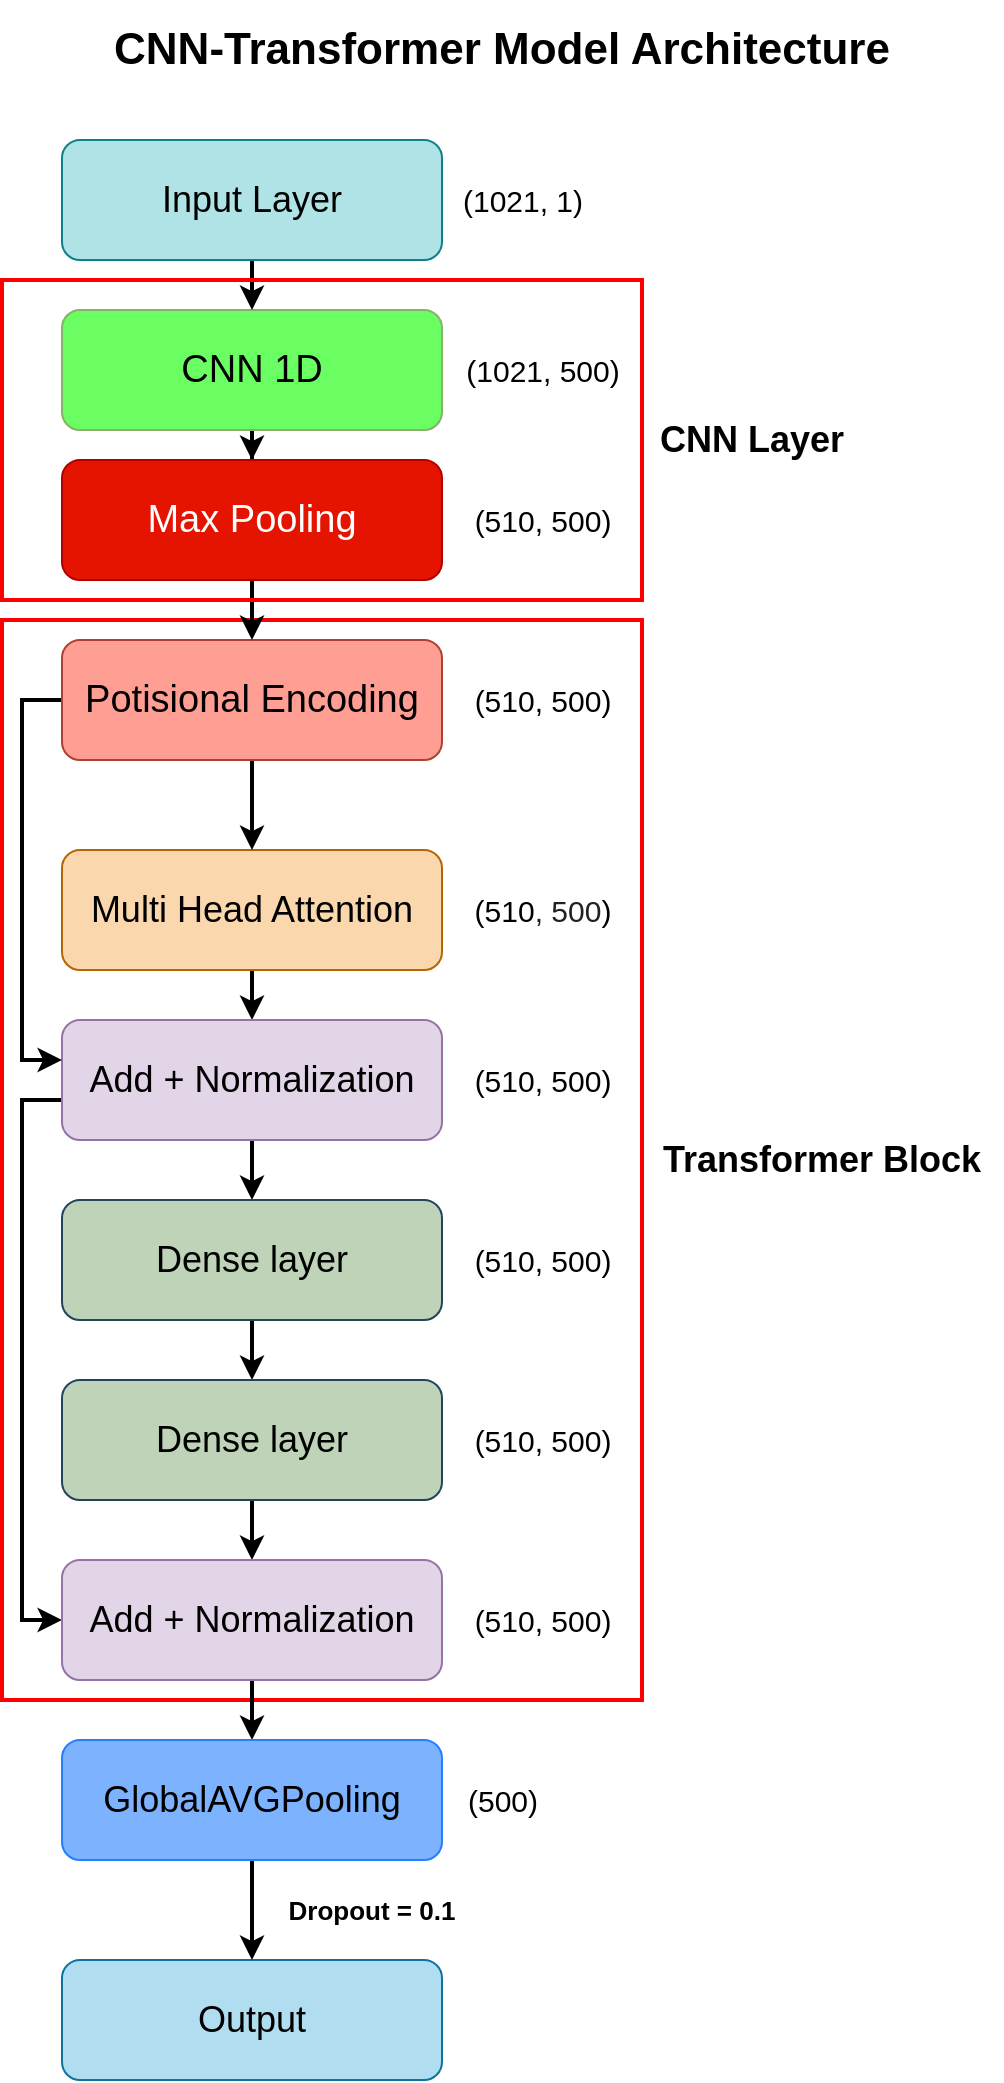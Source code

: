 <mxfile version="24.6.4" type="device">
  <diagram id="4WmufLzKiaE4o4lQjcCc" name="Σελίδα-1">
    <mxGraphModel dx="1147" dy="1131" grid="1" gridSize="10" guides="1" tooltips="1" connect="1" arrows="1" fold="1" page="1" pageScale="1" pageWidth="827" pageHeight="1169" math="0" shadow="0">
      <root>
        <mxCell id="0" />
        <mxCell id="1" parent="0" />
        <mxCell id="-jmbjGPi3-XhKLmTw2bE-2" value="&lt;b&gt;&lt;font style=&quot;font-size: 22px;&quot;&gt;CNN-Transformer Model Architecture&lt;/font&gt;&lt;/b&gt;" style="text;html=1;align=center;verticalAlign=middle;whiteSpace=wrap;rounded=0;" vertex="1" parent="1">
          <mxGeometry x="200" y="90" width="400" height="50" as="geometry" />
        </mxCell>
        <mxCell id="-jmbjGPi3-XhKLmTw2bE-44" value="" style="group" vertex="1" connectable="0" parent="1">
          <mxGeometry x="150" y="160" width="500" height="970" as="geometry" />
        </mxCell>
        <mxCell id="-jmbjGPi3-XhKLmTw2bE-1" value="&lt;font style=&quot;font-size: 13px;&quot;&gt;Dropout = 0.1&lt;/font&gt;" style="text;html=1;align=center;verticalAlign=middle;whiteSpace=wrap;rounded=0;fontStyle=1" vertex="1" parent="-jmbjGPi3-XhKLmTw2bE-44">
          <mxGeometry x="140" y="870" width="90" height="30" as="geometry" />
        </mxCell>
        <mxCell id="-jmbjGPi3-XhKLmTw2bE-3" value="" style="rounded=0;whiteSpace=wrap;html=1;fillColor=none;strokeColor=#ff0000;strokeWidth=2;" vertex="1" parent="-jmbjGPi3-XhKLmTw2bE-44">
          <mxGeometry y="240" width="320" height="540" as="geometry" />
        </mxCell>
        <mxCell id="-jmbjGPi3-XhKLmTw2bE-41" style="edgeStyle=orthogonalEdgeStyle;rounded=0;orthogonalLoop=1;jettySize=auto;html=1;strokeWidth=2;" edge="1" parent="-jmbjGPi3-XhKLmTw2bE-44" source="-jmbjGPi3-XhKLmTw2bE-6" target="-jmbjGPi3-XhKLmTw2bE-37">
          <mxGeometry relative="1" as="geometry" />
        </mxCell>
        <mxCell id="-jmbjGPi3-XhKLmTw2bE-6" value="&lt;font style=&quot;font-size: 19px;&quot;&gt;CNN 1D&lt;/font&gt;" style="rounded=1;whiteSpace=wrap;html=1;fillColor=#6afe62;strokeColor=#82b366;" vertex="1" parent="-jmbjGPi3-XhKLmTw2bE-44">
          <mxGeometry x="30" y="85" width="190" height="60" as="geometry" />
        </mxCell>
        <mxCell id="-jmbjGPi3-XhKLmTw2bE-7" style="edgeStyle=orthogonalEdgeStyle;rounded=0;orthogonalLoop=1;jettySize=auto;html=1;exitX=0.5;exitY=1;exitDx=0;exitDy=0;entryX=0.5;entryY=0;entryDx=0;entryDy=0;strokeWidth=2;" edge="1" parent="-jmbjGPi3-XhKLmTw2bE-44" source="-jmbjGPi3-XhKLmTw2bE-8" target="-jmbjGPi3-XhKLmTw2bE-6">
          <mxGeometry relative="1" as="geometry" />
        </mxCell>
        <mxCell id="-jmbjGPi3-XhKLmTw2bE-8" value="&lt;font style=&quot;font-size: 18px;&quot;&gt;Input Layer&lt;/font&gt;" style="rounded=1;whiteSpace=wrap;html=1;fillColor=#b0e3e6;strokeColor=#0e8088;" vertex="1" parent="-jmbjGPi3-XhKLmTw2bE-44">
          <mxGeometry x="30" width="190" height="60" as="geometry" />
        </mxCell>
        <mxCell id="-jmbjGPi3-XhKLmTw2bE-9" value="" style="edgeStyle=orthogonalEdgeStyle;rounded=0;orthogonalLoop=1;jettySize=auto;html=1;strokeWidth=2;" edge="1" parent="-jmbjGPi3-XhKLmTw2bE-44" source="-jmbjGPi3-XhKLmTw2bE-10" target="-jmbjGPi3-XhKLmTw2bE-13">
          <mxGeometry relative="1" as="geometry" />
        </mxCell>
        <mxCell id="-jmbjGPi3-XhKLmTw2bE-10" value="&lt;font style=&quot;font-size: 18px;&quot;&gt;Multi Head Attention&lt;/font&gt;" style="rounded=1;whiteSpace=wrap;html=1;fillColor=#fad7ac;strokeColor=#b46504;" vertex="1" parent="-jmbjGPi3-XhKLmTw2bE-44">
          <mxGeometry x="30" y="355" width="190" height="60" as="geometry" />
        </mxCell>
        <mxCell id="-jmbjGPi3-XhKLmTw2bE-11" style="edgeStyle=orthogonalEdgeStyle;rounded=0;orthogonalLoop=1;jettySize=auto;html=1;entryX=0.5;entryY=0;entryDx=0;entryDy=0;strokeWidth=2;" edge="1" parent="-jmbjGPi3-XhKLmTw2bE-44" source="-jmbjGPi3-XhKLmTw2bE-13" target="-jmbjGPi3-XhKLmTw2bE-19">
          <mxGeometry relative="1" as="geometry" />
        </mxCell>
        <mxCell id="-jmbjGPi3-XhKLmTw2bE-12" style="edgeStyle=orthogonalEdgeStyle;rounded=0;orthogonalLoop=1;jettySize=auto;html=1;entryX=0;entryY=0.5;entryDx=0;entryDy=0;strokeWidth=2;" edge="1" parent="-jmbjGPi3-XhKLmTw2bE-44" source="-jmbjGPi3-XhKLmTw2bE-13" target="-jmbjGPi3-XhKLmTw2bE-32">
          <mxGeometry relative="1" as="geometry">
            <Array as="points">
              <mxPoint x="10" y="480" />
              <mxPoint x="10" y="740" />
            </Array>
          </mxGeometry>
        </mxCell>
        <mxCell id="-jmbjGPi3-XhKLmTw2bE-13" value="&lt;span style=&quot;font-size: 18px;&quot;&gt;Add + Normalization&lt;/span&gt;" style="rounded=1;whiteSpace=wrap;html=1;fillColor=#e1d5e7;strokeColor=#9673a6;" vertex="1" parent="-jmbjGPi3-XhKLmTw2bE-44">
          <mxGeometry x="30" y="440" width="190" height="60" as="geometry" />
        </mxCell>
        <mxCell id="-jmbjGPi3-XhKLmTw2bE-14" value="&lt;font style=&quot;font-size: 15px;&quot;&gt;(1021, 1)&lt;/font&gt;" style="text;html=1;align=center;verticalAlign=middle;resizable=0;points=[];autosize=1;strokeColor=none;fillColor=none;strokeWidth=4;" vertex="1" parent="-jmbjGPi3-XhKLmTw2bE-44">
          <mxGeometry x="220" y="15" width="80" height="30" as="geometry" />
        </mxCell>
        <mxCell id="-jmbjGPi3-XhKLmTw2bE-15" value="&lt;font style=&quot;font-size: 15px;&quot;&gt;(1021, 500)&lt;/font&gt;" style="text;html=1;align=center;verticalAlign=middle;resizable=0;points=[];autosize=1;strokeColor=none;fillColor=none;strokeWidth=4;" vertex="1" parent="-jmbjGPi3-XhKLmTw2bE-44">
          <mxGeometry x="220" y="100" width="100" height="30" as="geometry" />
        </mxCell>
        <mxCell id="-jmbjGPi3-XhKLmTw2bE-16" value="&lt;font style=&quot;font-size: 15px;&quot;&gt;&lt;font style=&quot;font-size: 15px;&quot;&gt;(510&lt;span style=&quot;background-color: rgb(255, 255, 255); color: rgba(0, 0, 0, 0.87); font-family: var(--jp-code-font-family); text-align: left; text-wrap: wrap;&quot;&gt;,&amp;nbsp;&lt;/span&gt;&lt;/font&gt;&lt;span style=&quot;font-family: var(--jp-code-font-family); text-wrap: wrap; background-color: rgb(255, 255, 255); color: rgba(0, 0, 0, 0.87); text-align: left;&quot;&gt;500&lt;/span&gt;&lt;span style=&quot;background-color: initial;&quot;&gt;)&lt;/span&gt;&lt;/font&gt;" style="text;html=1;align=center;verticalAlign=middle;resizable=0;points=[];autosize=1;strokeColor=none;fillColor=none;strokeWidth=4;" vertex="1" parent="-jmbjGPi3-XhKLmTw2bE-44">
          <mxGeometry x="225" y="370" width="90" height="30" as="geometry" />
        </mxCell>
        <mxCell id="-jmbjGPi3-XhKLmTw2bE-17" value="&lt;font style=&quot;font-size: 15px;&quot;&gt;(510, 500)&lt;/font&gt;" style="text;html=1;align=center;verticalAlign=middle;resizable=0;points=[];autosize=1;strokeColor=none;fillColor=none;strokeWidth=4;" vertex="1" parent="-jmbjGPi3-XhKLmTw2bE-44">
          <mxGeometry x="225" y="455" width="90" height="30" as="geometry" />
        </mxCell>
        <mxCell id="-jmbjGPi3-XhKLmTw2bE-18" value="" style="edgeStyle=orthogonalEdgeStyle;rounded=0;orthogonalLoop=1;jettySize=auto;html=1;strokeWidth=2;" edge="1" parent="-jmbjGPi3-XhKLmTw2bE-44" source="-jmbjGPi3-XhKLmTw2bE-19" target="-jmbjGPi3-XhKLmTw2bE-21">
          <mxGeometry relative="1" as="geometry" />
        </mxCell>
        <mxCell id="-jmbjGPi3-XhKLmTw2bE-19" value="&lt;span style=&quot;font-size: 18px;&quot;&gt;Dense layer&lt;/span&gt;" style="rounded=1;whiteSpace=wrap;html=1;fillColor=#bed3b8;strokeColor=#23445d;" vertex="1" parent="-jmbjGPi3-XhKLmTw2bE-44">
          <mxGeometry x="30" y="530" width="190" height="60" as="geometry" />
        </mxCell>
        <mxCell id="-jmbjGPi3-XhKLmTw2bE-20" value="" style="edgeStyle=orthogonalEdgeStyle;rounded=0;orthogonalLoop=1;jettySize=auto;html=1;strokeWidth=2;" edge="1" parent="-jmbjGPi3-XhKLmTw2bE-44" source="-jmbjGPi3-XhKLmTw2bE-21" target="-jmbjGPi3-XhKLmTw2bE-32">
          <mxGeometry relative="1" as="geometry" />
        </mxCell>
        <mxCell id="-jmbjGPi3-XhKLmTw2bE-21" value="&lt;span style=&quot;font-size: 18px;&quot;&gt;Dense layer&lt;/span&gt;" style="rounded=1;whiteSpace=wrap;html=1;fillColor=#BED3B8;strokeColor=#23445d;" vertex="1" parent="-jmbjGPi3-XhKLmTw2bE-44">
          <mxGeometry x="30" y="620" width="190" height="60" as="geometry" />
        </mxCell>
        <mxCell id="-jmbjGPi3-XhKLmTw2bE-22" value="&lt;font style=&quot;font-size: 15px;&quot;&gt;(510, 500)&lt;/font&gt;" style="text;html=1;align=center;verticalAlign=middle;resizable=0;points=[];autosize=1;strokeColor=none;fillColor=none;strokeWidth=4;" vertex="1" parent="-jmbjGPi3-XhKLmTw2bE-44">
          <mxGeometry x="225" y="545" width="90" height="30" as="geometry" />
        </mxCell>
        <mxCell id="-jmbjGPi3-XhKLmTw2bE-23" value="&lt;font style=&quot;font-size: 18px;&quot;&gt;&lt;b&gt;Transformer Block&lt;/b&gt;&lt;/font&gt;" style="text;html=1;align=center;verticalAlign=middle;whiteSpace=wrap;rounded=0;" vertex="1" parent="-jmbjGPi3-XhKLmTw2bE-44">
          <mxGeometry x="320" y="495" width="180" height="30" as="geometry" />
        </mxCell>
        <mxCell id="-jmbjGPi3-XhKLmTw2bE-24" value="&lt;font style=&quot;font-size: 18px;&quot;&gt;&lt;b&gt;CNN Layer&lt;/b&gt;&lt;/font&gt;" style="text;html=1;align=center;verticalAlign=middle;whiteSpace=wrap;rounded=0;" vertex="1" parent="-jmbjGPi3-XhKLmTw2bE-44">
          <mxGeometry x="320" y="135" width="110" height="30" as="geometry" />
        </mxCell>
        <mxCell id="-jmbjGPi3-XhKLmTw2bE-25" value="&lt;font style=&quot;font-size: 18px;&quot;&gt;Output&lt;/font&gt;" style="rounded=1;whiteSpace=wrap;html=1;fillColor=#b1ddf0;strokeColor=#10739e;" vertex="1" parent="-jmbjGPi3-XhKLmTw2bE-44">
          <mxGeometry x="30" y="910" width="190" height="60" as="geometry" />
        </mxCell>
        <mxCell id="-jmbjGPi3-XhKLmTw2bE-26" value="&lt;font style=&quot;font-size: 15px;&quot;&gt;(510, 500)&lt;/font&gt;" style="text;html=1;align=center;verticalAlign=middle;resizable=0;points=[];autosize=1;strokeColor=none;fillColor=none;strokeWidth=4;" vertex="1" parent="-jmbjGPi3-XhKLmTw2bE-44">
          <mxGeometry x="225" y="635" width="90" height="30" as="geometry" />
        </mxCell>
        <mxCell id="-jmbjGPi3-XhKLmTw2bE-27" style="edgeStyle=orthogonalEdgeStyle;rounded=0;orthogonalLoop=1;jettySize=auto;html=1;entryX=0.5;entryY=0;entryDx=0;entryDy=0;strokeWidth=2;" edge="1" parent="-jmbjGPi3-XhKLmTw2bE-44" source="-jmbjGPi3-XhKLmTw2bE-29" target="-jmbjGPi3-XhKLmTw2bE-10">
          <mxGeometry relative="1" as="geometry" />
        </mxCell>
        <mxCell id="-jmbjGPi3-XhKLmTw2bE-28" style="edgeStyle=orthogonalEdgeStyle;rounded=0;orthogonalLoop=1;jettySize=auto;html=1;strokeWidth=2;" edge="1" parent="-jmbjGPi3-XhKLmTw2bE-44" source="-jmbjGPi3-XhKLmTw2bE-29" target="-jmbjGPi3-XhKLmTw2bE-13">
          <mxGeometry relative="1" as="geometry">
            <Array as="points">
              <mxPoint x="10" y="280" />
              <mxPoint x="10" y="460" />
            </Array>
          </mxGeometry>
        </mxCell>
        <mxCell id="-jmbjGPi3-XhKLmTw2bE-29" value="&lt;font style=&quot;font-size: 19px;&quot;&gt;Potisional Encoding&lt;/font&gt;" style="rounded=1;whiteSpace=wrap;html=1;fillColor=#ff9f94;strokeColor=#ae4132;" vertex="1" parent="-jmbjGPi3-XhKLmTw2bE-44">
          <mxGeometry x="30" y="250" width="190" height="60" as="geometry" />
        </mxCell>
        <mxCell id="-jmbjGPi3-XhKLmTw2bE-30" value="&lt;font style=&quot;font-size: 15px;&quot;&gt;(510, 500)&lt;/font&gt;" style="text;html=1;align=center;verticalAlign=middle;resizable=0;points=[];autosize=1;strokeColor=none;fillColor=none;strokeWidth=4;" vertex="1" parent="-jmbjGPi3-XhKLmTw2bE-44">
          <mxGeometry x="225" y="265" width="90" height="30" as="geometry" />
        </mxCell>
        <mxCell id="-jmbjGPi3-XhKLmTw2bE-31" style="edgeStyle=orthogonalEdgeStyle;rounded=0;orthogonalLoop=1;jettySize=auto;html=1;entryX=0.5;entryY=0;entryDx=0;entryDy=0;strokeWidth=2;" edge="1" parent="-jmbjGPi3-XhKLmTw2bE-44" source="-jmbjGPi3-XhKLmTw2bE-32" target="-jmbjGPi3-XhKLmTw2bE-35">
          <mxGeometry relative="1" as="geometry" />
        </mxCell>
        <mxCell id="-jmbjGPi3-XhKLmTw2bE-32" value="&lt;span style=&quot;font-size: 18px;&quot;&gt;Add + Normalization&lt;/span&gt;" style="rounded=1;whiteSpace=wrap;html=1;fillColor=#e1d5e7;strokeColor=#9673a6;" vertex="1" parent="-jmbjGPi3-XhKLmTw2bE-44">
          <mxGeometry x="30" y="710" width="190" height="60" as="geometry" />
        </mxCell>
        <mxCell id="-jmbjGPi3-XhKLmTw2bE-33" value="&lt;font style=&quot;font-size: 15px;&quot;&gt;(510, 500)&lt;/font&gt;" style="text;html=1;align=center;verticalAlign=middle;resizable=0;points=[];autosize=1;strokeColor=none;fillColor=none;strokeWidth=4;" vertex="1" parent="-jmbjGPi3-XhKLmTw2bE-44">
          <mxGeometry x="225" y="725" width="90" height="30" as="geometry" />
        </mxCell>
        <mxCell id="-jmbjGPi3-XhKLmTw2bE-34" value="" style="edgeStyle=orthogonalEdgeStyle;rounded=0;orthogonalLoop=1;jettySize=auto;html=1;strokeWidth=2;" edge="1" parent="-jmbjGPi3-XhKLmTw2bE-44" source="-jmbjGPi3-XhKLmTw2bE-35" target="-jmbjGPi3-XhKLmTw2bE-25">
          <mxGeometry relative="1" as="geometry" />
        </mxCell>
        <mxCell id="-jmbjGPi3-XhKLmTw2bE-35" value="&lt;span style=&quot;font-size: 18px;&quot;&gt;GlobalAVGPooling&lt;/span&gt;" style="rounded=1;whiteSpace=wrap;html=1;fillColor=#7cb2fe;strokeColor=#247fff;" vertex="1" parent="-jmbjGPi3-XhKLmTw2bE-44">
          <mxGeometry x="30" y="800" width="190" height="60" as="geometry" />
        </mxCell>
        <mxCell id="-jmbjGPi3-XhKLmTw2bE-36" value="&lt;font style=&quot;font-size: 15px;&quot;&gt;(500)&lt;/font&gt;" style="text;html=1;align=center;verticalAlign=middle;resizable=0;points=[];autosize=1;strokeColor=none;fillColor=none;strokeWidth=4;" vertex="1" parent="-jmbjGPi3-XhKLmTw2bE-44">
          <mxGeometry x="220" y="815" width="60" height="30" as="geometry" />
        </mxCell>
        <mxCell id="-jmbjGPi3-XhKLmTw2bE-42" value="" style="edgeStyle=orthogonalEdgeStyle;rounded=0;orthogonalLoop=1;jettySize=auto;html=1;strokeWidth=2;" edge="1" parent="-jmbjGPi3-XhKLmTw2bE-44" source="-jmbjGPi3-XhKLmTw2bE-37" target="-jmbjGPi3-XhKLmTw2bE-29">
          <mxGeometry relative="1" as="geometry" />
        </mxCell>
        <mxCell id="-jmbjGPi3-XhKLmTw2bE-37" value="&lt;font style=&quot;font-size: 19px;&quot;&gt;Max Pooling&lt;/font&gt;" style="rounded=1;whiteSpace=wrap;html=1;fillColor=#e51400;strokeColor=#B20000;fontColor=#ffffff;" vertex="1" parent="-jmbjGPi3-XhKLmTw2bE-44">
          <mxGeometry x="30" y="160" width="190" height="60" as="geometry" />
        </mxCell>
        <mxCell id="-jmbjGPi3-XhKLmTw2bE-38" value="&lt;font style=&quot;font-size: 15px;&quot;&gt;(510, 500)&lt;/font&gt;" style="text;html=1;align=center;verticalAlign=middle;resizable=0;points=[];autosize=1;strokeColor=none;fillColor=none;strokeWidth=4;" vertex="1" parent="-jmbjGPi3-XhKLmTw2bE-44">
          <mxGeometry x="225" y="175" width="90" height="30" as="geometry" />
        </mxCell>
        <mxCell id="-jmbjGPi3-XhKLmTw2bE-43" value="" style="rounded=0;whiteSpace=wrap;html=1;fillColor=none;strokeColor=#ff0000;strokeWidth=2;" vertex="1" parent="-jmbjGPi3-XhKLmTw2bE-44">
          <mxGeometry y="70" width="320" height="160" as="geometry" />
        </mxCell>
      </root>
    </mxGraphModel>
  </diagram>
</mxfile>

